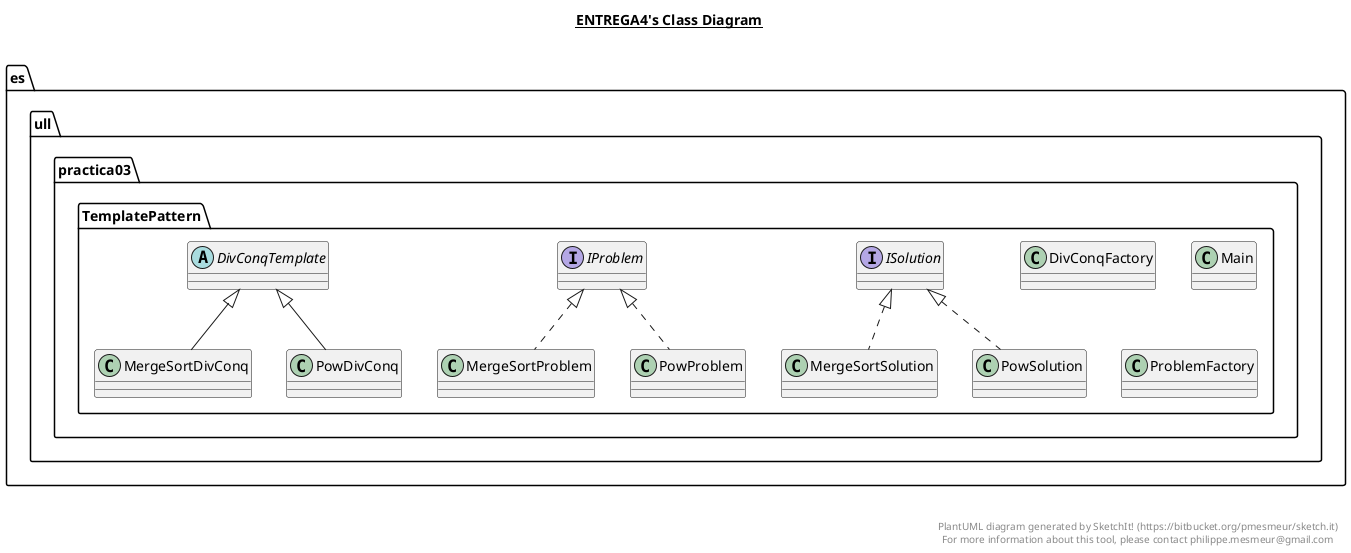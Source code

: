 @startuml

title __ENTREGA4's Class Diagram__\n

  namespace es.ull.practica03.TemplatePattern {
    class es.ull.practica03.TemplatePattern.DivConqFactory {
    }
  }
  

  namespace es.ull.practica03.TemplatePattern {
    abstract class es.ull.practica03.TemplatePattern.DivConqTemplate {
    }
  }
  

  namespace es.ull.practica03.TemplatePattern {
    interface es.ull.practica03.TemplatePattern.IProblem {
    }
  }
  

  namespace es.ull.practica03.TemplatePattern {
    interface es.ull.practica03.TemplatePattern.ISolution {
    }
  }
  

  namespace es.ull.practica03.TemplatePattern {
    class es.ull.practica03.TemplatePattern.Main {
    }
  }
  

  namespace es.ull.practica03.TemplatePattern {
    class es.ull.practica03.TemplatePattern.MergeSortDivConq {
    }
  }
  

  namespace es.ull.practica03.TemplatePattern {
    class es.ull.practica03.TemplatePattern.MergeSortProblem {
    }
  }
  

  namespace es.ull.practica03.TemplatePattern {
    class es.ull.practica03.TemplatePattern.MergeSortSolution {
    }
  }
  

  namespace es.ull.practica03.TemplatePattern {
    class es.ull.practica03.TemplatePattern.PowDivConq {
    }
  }
  

  namespace es.ull.practica03.TemplatePattern {
    class es.ull.practica03.TemplatePattern.PowProblem {
    }
  }
  

  namespace es.ull.practica03.TemplatePattern {
    class es.ull.practica03.TemplatePattern.PowSolution {
    }
  }
  

  namespace es.ull.practica03.TemplatePattern {
    class es.ull.practica03.TemplatePattern.ProblemFactory {
    }
  }
  

  es.ull.practica03.TemplatePattern.MergeSortDivConq -up-|> es.ull.practica03.TemplatePattern.DivConqTemplate
  es.ull.practica03.TemplatePattern.MergeSortProblem .up.|> es.ull.practica03.TemplatePattern.IProblem
  es.ull.practica03.TemplatePattern.MergeSortSolution .up.|> es.ull.practica03.TemplatePattern.ISolution
  es.ull.practica03.TemplatePattern.PowDivConq -up-|> es.ull.practica03.TemplatePattern.DivConqTemplate
  es.ull.practica03.TemplatePattern.PowProblem .up.|> es.ull.practica03.TemplatePattern.IProblem
  es.ull.practica03.TemplatePattern.PowSolution .up.|> es.ull.practica03.TemplatePattern.ISolution


right footer


PlantUML diagram generated by SketchIt! (https://bitbucket.org/pmesmeur/sketch.it)
For more information about this tool, please contact philippe.mesmeur@gmail.com
endfooter

@enduml
